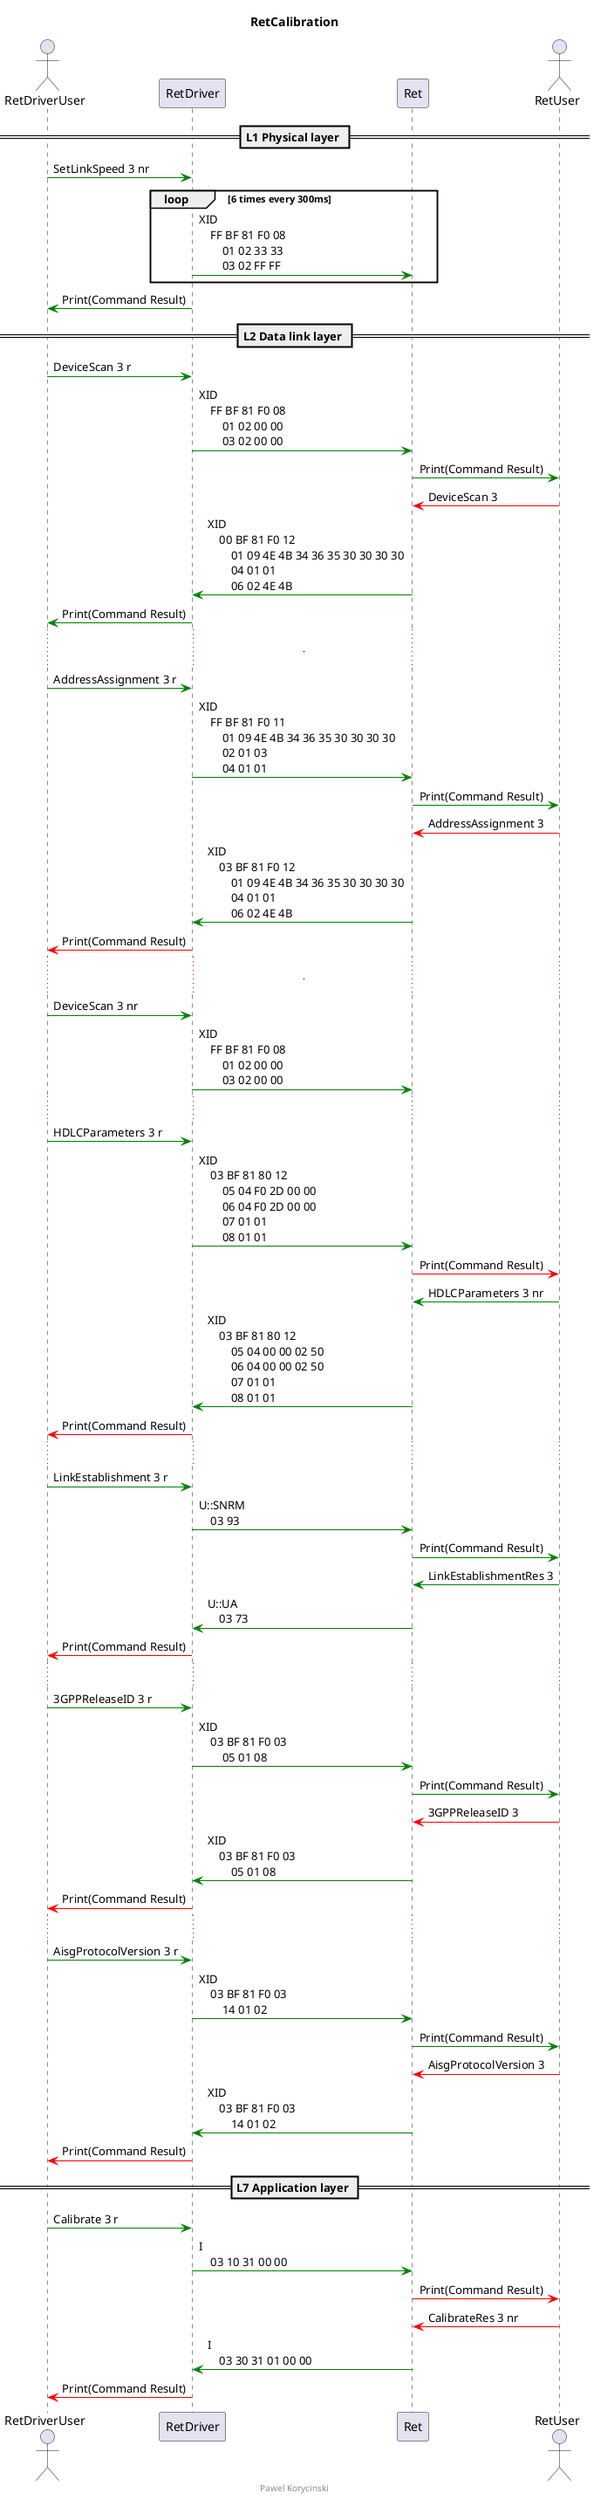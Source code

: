 @startuml

title RetCalibration

actor RetDriverUser
participant RetDriver
participant Ret
actor RetUser

== L1 Physical layer ==

RetDriverUser -[#green]> RetDriver : SetLinkSpeed 3 nr
loop 6 times every 300ms
    RetDriver -[#green]> Ret : XID \n\
    FF BF 81 F0 08 \n\
        01 02 33 33 \n\
        03 02 FF FF
end
RetDriver -[#green]> RetDriverUser : Print(Command Result)

== L2 Data link layer ==

RetDriverUser -[#green]> RetDriver : DeviceScan 3 r
RetDriver -[#green]> Ret : XID \n\
    FF BF 81 F0 08 \n\
        01 02 00 00 \n\
        03 02 00 00
Ret -[#green]> RetUser : Print(Command Result)

RetUser -[#red]> Ret : DeviceScan 3
Ret -[#green]> RetDriver : XID \n\
    00 BF 81 F0 12\n\
        01 09 4E 4B 34 36 35 30 30 30 30 \n\
        04 01 01 \n\
        06 02 4E 4B
RetDriver -[#green]> RetDriverUser : Print(Command Result)

.......

RetDriverUser -[#green]> RetDriver : AddressAssignment 3 r
RetDriver -[#green]> Ret : XID \n\
    FF BF 81 F0 11\n\
        01 09 4E 4B 34 36 35 30 30 30 30 \n\
        02 01 03\n\
        04 01 01
Ret -[#green]> RetUser : Print(Command Result)

RetUser -[#red]> Ret : AddressAssignment 3
Ret -[#green]> RetDriver : XID \n\
    03 BF 81 F0 12\n\
        01 09 4E 4B 34 36 35 30 30 30 30 \n\
        04 01 01\n\
        06 02 4E 4B
RetDriver -[#red]> RetDriverUser : Print(Command Result)

.......

RetDriverUser -[#green]> RetDriver : DeviceScan 3 nr
RetDriver -[#green]> Ret : XID \n\
    FF BF 81 F0 08 \n\
        01 02 00 00 \n\
        03 02 00 00

......

RetDriverUser -[#green]> RetDriver : HDLCParameters 3 r
RetDriver -[#green]> Ret : XID \n\
    03 BF 81 80 12 \n\
        05 04 F0 2D 00 00 \n\
        06 04 F0 2D 00 00 \n\
        07 01 01 \n\
        08 01 01 
Ret -[#red]> RetUser : Print(Command Result)

RetUser -[#green]> Ret : HDLCParameters 3 nr
Ret -[#green]> RetDriver : XID \n\
    03 BF 81 80 12 \n\
        05 04 00 00 02 50 \n\
        06 04 00 00 02 50 \n\
        07 01 01 \n\
        08 01 01
RetDriver -[#red]> RetDriverUser : Print(Command Result)

......

RetDriverUser -[#green]> RetDriver : LinkEstablishment 3 r
RetDriver -[#green]> Ret : U::SNRM \n\
    03 93 
Ret -[#green]> RetUser : Print(Command Result)

RetUser -[#green]> Ret : LinkEstablishmentRes 3
Ret -[#green]> RetDriver : U::UA \n\
    03 73
RetDriver -[#red]> RetDriverUser : Print(Command Result)

......

RetDriverUser -[#green]> RetDriver : 3GPPReleaseID 3 r
RetDriver -[#green]> Ret : XID \n\
    03 BF 81 F0 03 \n\
        05 01 08
Ret -[#green]> RetUser : Print(Command Result)

RetUser -[#red]> Ret : 3GPPReleaseID 3
Ret -[#green]> RetDriver : XID \n\
    03 BF 81 F0 03 \n\
        05 01 08
RetDriver -[#red]> RetDriverUser : Print(Command Result)

......

RetDriverUser -[#green]> RetDriver : AisgProtocolVersion 3 r
RetDriver -[#green]> Ret : XID \n\
    03 BF 81 F0 03 \n\
        14 01 02
Ret -[#green]> RetUser : Print(Command Result)

RetUser -[#red]> Ret : AisgProtocolVersion 3
Ret -[#green]> RetDriver : XID \n\
    03 BF 81 F0 03 \n\
        14 01 02
RetDriver -[#red]> RetDriverUser : Print(Command Result)

== L7 Application layer ==

RetDriverUser -[#green]> RetDriver : Calibrate 3 r
RetDriver -[#green]> Ret : I \n\
    03 10 31 00 00 
Ret -[#red]> RetUser : Print(Command Result)

RetUser -[#red]> Ret : CalibrateRes 3 nr
Ret -[#green]> RetDriver : I \n\
    03 30 31 01 00 00 

RetDriver -[#red]> RetDriverUser : Print(Command Result)

footer Pawel Korycinski

@enduml
